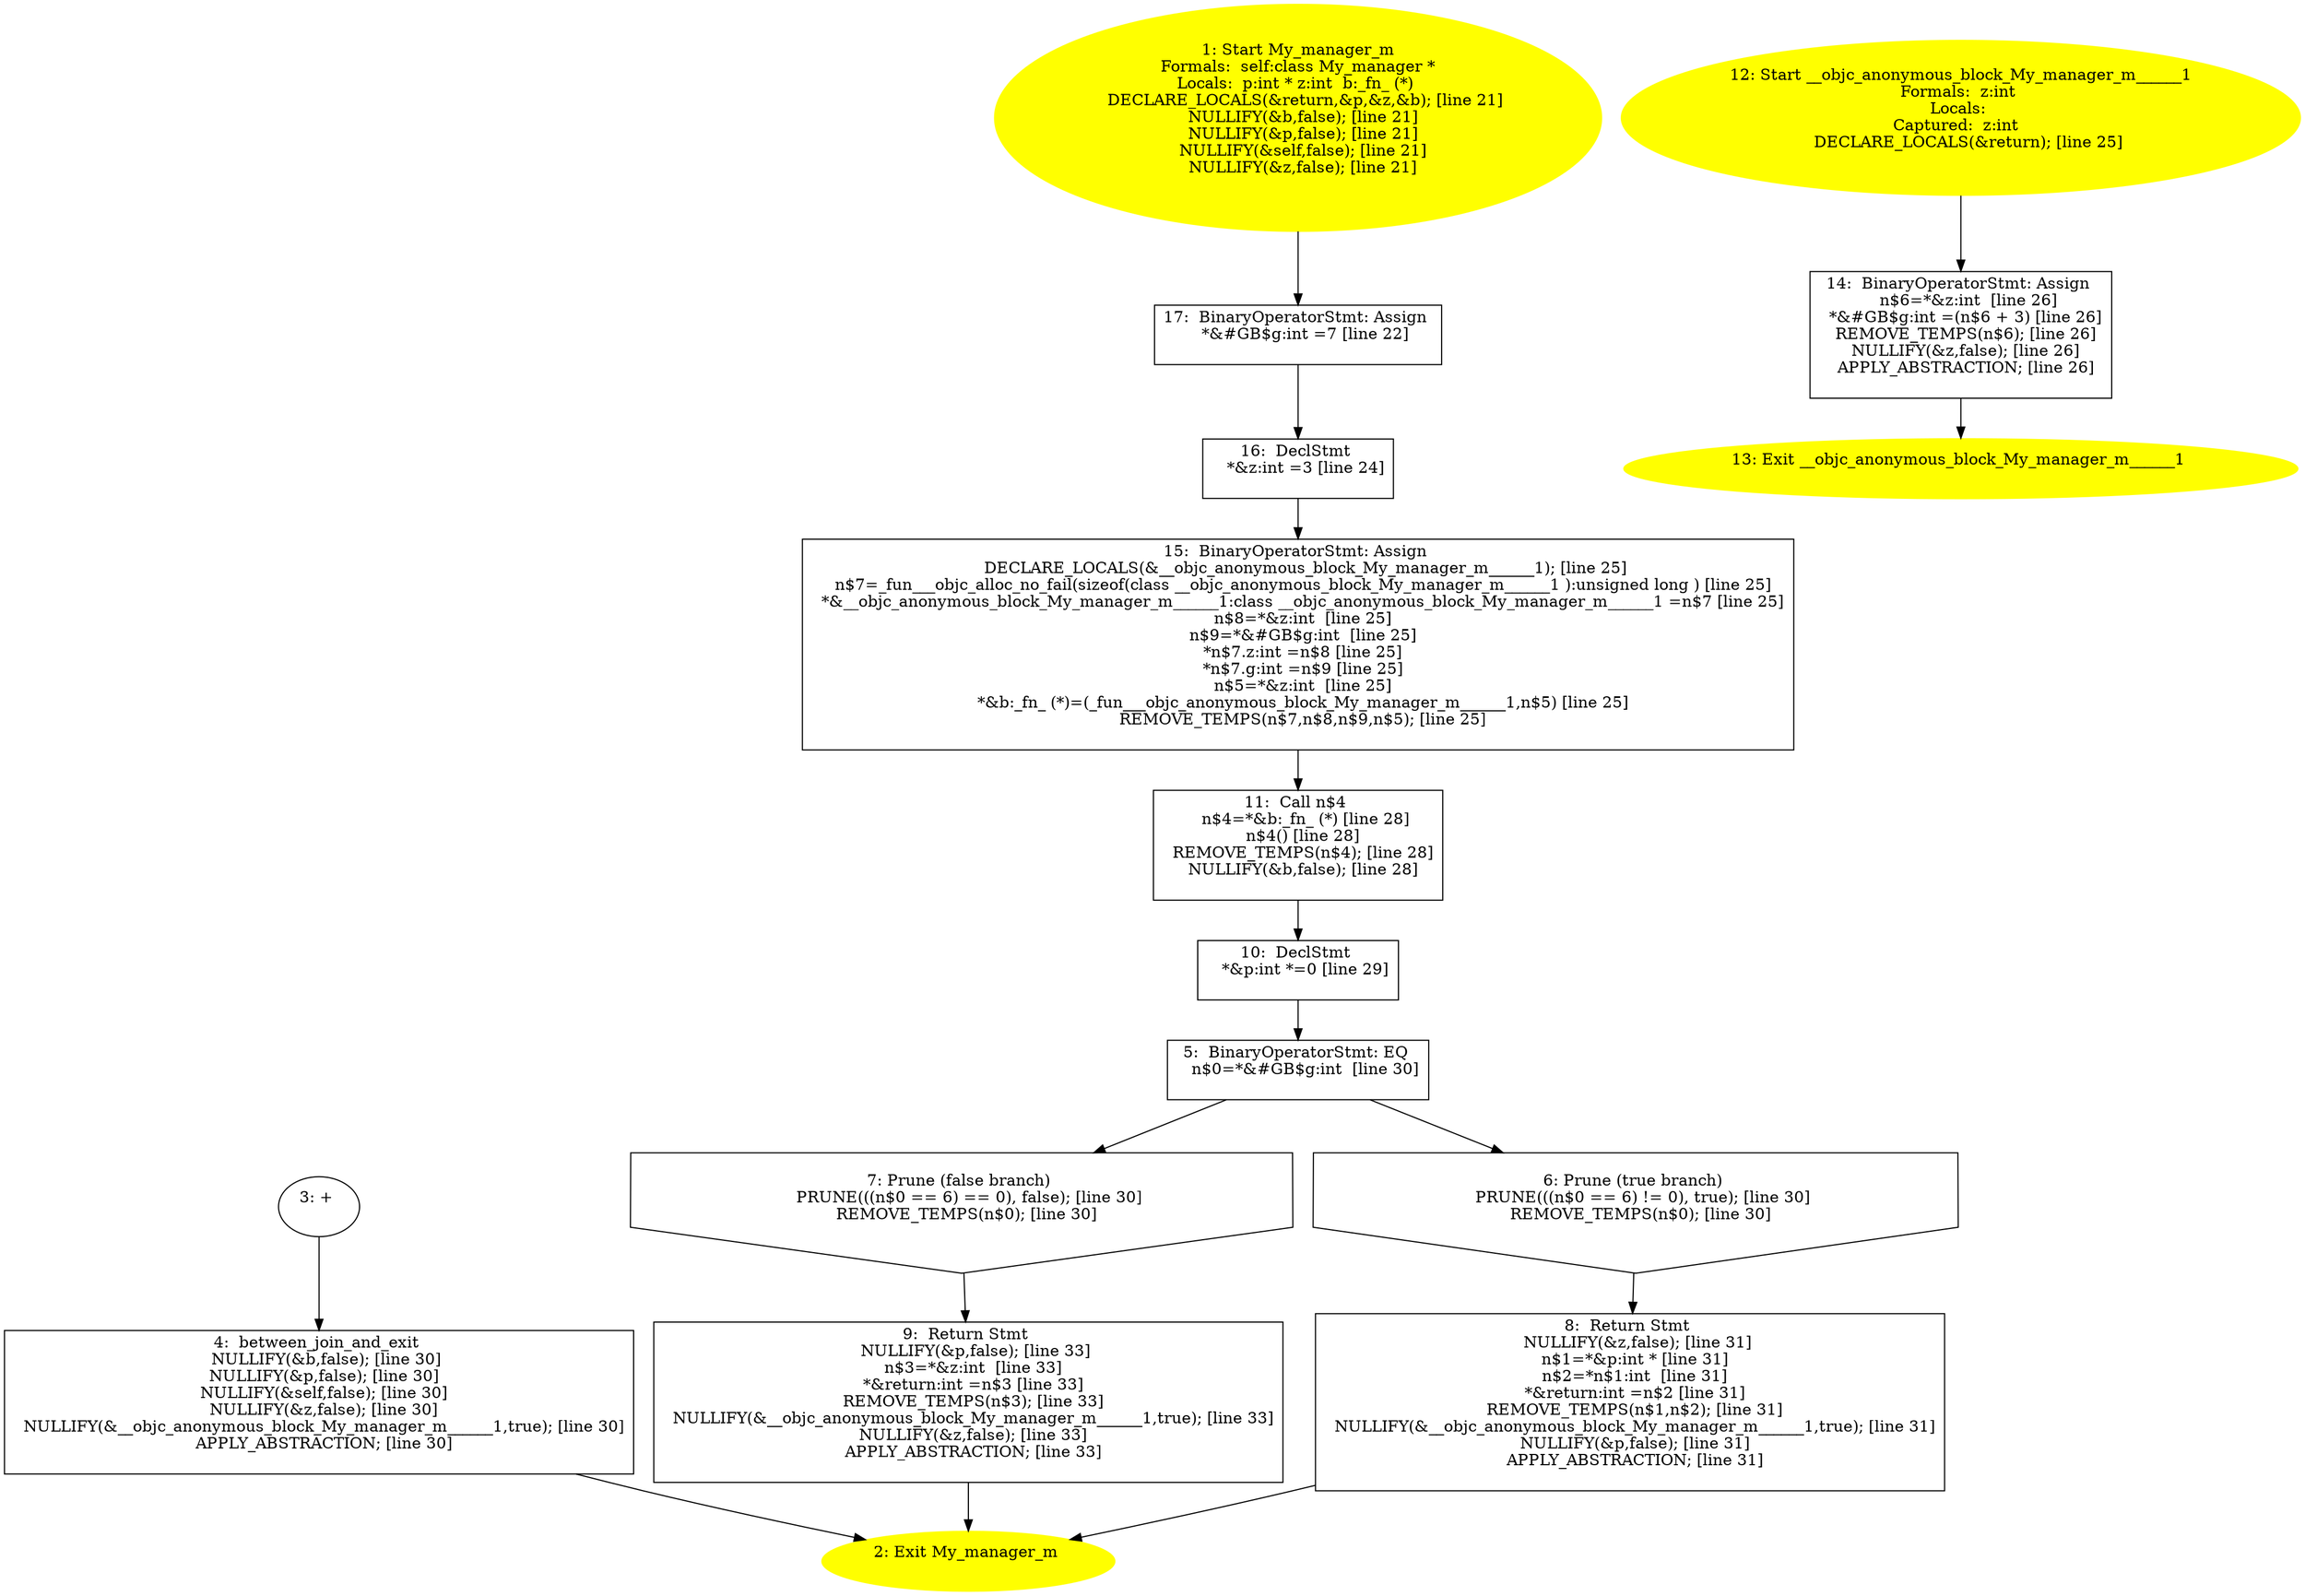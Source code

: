 digraph iCFG {
17 [label="17:  BinaryOperatorStmt: Assign \n   *&#GB$g:int =7 [line 22]\n " shape="box"]
	

	 17 -> 16 ;
16 [label="16:  DeclStmt \n   *&z:int =3 [line 24]\n " shape="box"]
	

	 16 -> 15 ;
15 [label="15:  BinaryOperatorStmt: Assign \n   DECLARE_LOCALS(&__objc_anonymous_block_My_manager_m______1); [line 25]\n  n$7=_fun___objc_alloc_no_fail(sizeof(class __objc_anonymous_block_My_manager_m______1 ):unsigned long ) [line 25]\n  *&__objc_anonymous_block_My_manager_m______1:class __objc_anonymous_block_My_manager_m______1 =n$7 [line 25]\n  n$8=*&z:int  [line 25]\n  n$9=*&#GB$g:int  [line 25]\n  *n$7.z:int =n$8 [line 25]\n  *n$7.g:int =n$9 [line 25]\n  n$5=*&z:int  [line 25]\n  *&b:_fn_ (*)=(_fun___objc_anonymous_block_My_manager_m______1,n$5) [line 25]\n  REMOVE_TEMPS(n$7,n$8,n$9,n$5); [line 25]\n " shape="box"]
	

	 15 -> 11 ;
14 [label="14:  BinaryOperatorStmt: Assign \n   n$6=*&z:int  [line 26]\n  *&#GB$g:int =(n$6 + 3) [line 26]\n  REMOVE_TEMPS(n$6); [line 26]\n  NULLIFY(&z,false); [line 26]\n  APPLY_ABSTRACTION; [line 26]\n " shape="box"]
	

	 14 -> 13 ;
13 [label="13: Exit __objc_anonymous_block_My_manager_m______1 \n  " color=yellow style=filled]
	

12 [label="12: Start __objc_anonymous_block_My_manager_m______1\nFormals:  z:int \nLocals: \nCaptured:  z:int  \n   DECLARE_LOCALS(&return); [line 25]\n " color=yellow style=filled]
	

	 12 -> 14 ;
11 [label="11:  Call n$4 \n   n$4=*&b:_fn_ (*) [line 28]\n  n$4() [line 28]\n  REMOVE_TEMPS(n$4); [line 28]\n  NULLIFY(&b,false); [line 28]\n " shape="box"]
	

	 11 -> 10 ;
10 [label="10:  DeclStmt \n   *&p:int *=0 [line 29]\n " shape="box"]
	

	 10 -> 5 ;
9 [label="9:  Return Stmt \n   NULLIFY(&p,false); [line 33]\n  n$3=*&z:int  [line 33]\n  *&return:int =n$3 [line 33]\n  REMOVE_TEMPS(n$3); [line 33]\n  NULLIFY(&__objc_anonymous_block_My_manager_m______1,true); [line 33]\n  NULLIFY(&z,false); [line 33]\n  APPLY_ABSTRACTION; [line 33]\n " shape="box"]
	

	 9 -> 2 ;
8 [label="8:  Return Stmt \n   NULLIFY(&z,false); [line 31]\n  n$1=*&p:int * [line 31]\n  n$2=*n$1:int  [line 31]\n  *&return:int =n$2 [line 31]\n  REMOVE_TEMPS(n$1,n$2); [line 31]\n  NULLIFY(&__objc_anonymous_block_My_manager_m______1,true); [line 31]\n  NULLIFY(&p,false); [line 31]\n  APPLY_ABSTRACTION; [line 31]\n " shape="box"]
	

	 8 -> 2 ;
7 [label="7: Prune (false branch) \n   PRUNE(((n$0 == 6) == 0), false); [line 30]\n  REMOVE_TEMPS(n$0); [line 30]\n " shape="invhouse"]
	

	 7 -> 9 ;
6 [label="6: Prune (true branch) \n   PRUNE(((n$0 == 6) != 0), true); [line 30]\n  REMOVE_TEMPS(n$0); [line 30]\n " shape="invhouse"]
	

	 6 -> 8 ;
5 [label="5:  BinaryOperatorStmt: EQ \n   n$0=*&#GB$g:int  [line 30]\n " shape="box"]
	

	 5 -> 6 ;
	 5 -> 7 ;
4 [label="4:  between_join_and_exit \n   NULLIFY(&b,false); [line 30]\n  NULLIFY(&p,false); [line 30]\n  NULLIFY(&self,false); [line 30]\n  NULLIFY(&z,false); [line 30]\n  NULLIFY(&__objc_anonymous_block_My_manager_m______1,true); [line 30]\n  APPLY_ABSTRACTION; [line 30]\n " shape="box"]
	

	 4 -> 2 ;
3 [label="3: + \n  " ]
	

	 3 -> 4 ;
2 [label="2: Exit My_manager_m \n  " color=yellow style=filled]
	

1 [label="1: Start My_manager_m\nFormals:  self:class My_manager *\nLocals:  p:int * z:int  b:_fn_ (*) \n   DECLARE_LOCALS(&return,&p,&z,&b); [line 21]\n  NULLIFY(&b,false); [line 21]\n  NULLIFY(&p,false); [line 21]\n  NULLIFY(&self,false); [line 21]\n  NULLIFY(&z,false); [line 21]\n " color=yellow style=filled]
	

	 1 -> 17 ;
}
